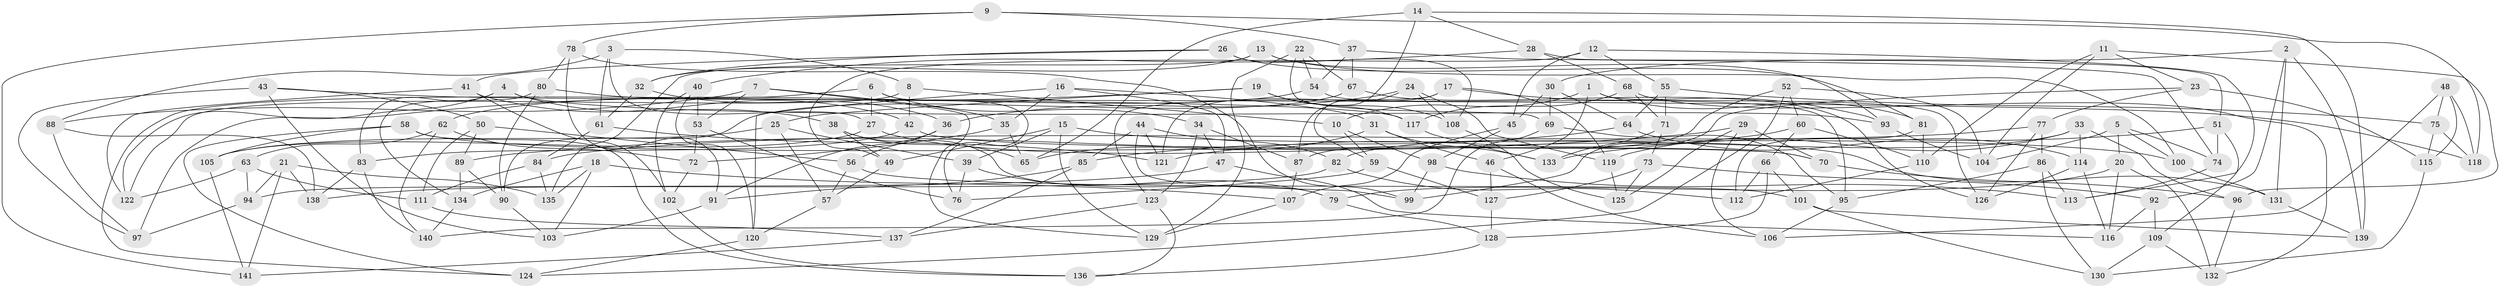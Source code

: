 // coarse degree distribution, {5: 0.056179775280898875, 4: 0.4044943820224719, 6: 0.5280898876404494, 3: 0.011235955056179775}
// Generated by graph-tools (version 1.1) at 2025/42/03/06/25 10:42:24]
// undirected, 141 vertices, 282 edges
graph export_dot {
graph [start="1"]
  node [color=gray90,style=filled];
  1;
  2;
  3;
  4;
  5;
  6;
  7;
  8;
  9;
  10;
  11;
  12;
  13;
  14;
  15;
  16;
  17;
  18;
  19;
  20;
  21;
  22;
  23;
  24;
  25;
  26;
  27;
  28;
  29;
  30;
  31;
  32;
  33;
  34;
  35;
  36;
  37;
  38;
  39;
  40;
  41;
  42;
  43;
  44;
  45;
  46;
  47;
  48;
  49;
  50;
  51;
  52;
  53;
  54;
  55;
  56;
  57;
  58;
  59;
  60;
  61;
  62;
  63;
  64;
  65;
  66;
  67;
  68;
  69;
  70;
  71;
  72;
  73;
  74;
  75;
  76;
  77;
  78;
  79;
  80;
  81;
  82;
  83;
  84;
  85;
  86;
  87;
  88;
  89;
  90;
  91;
  92;
  93;
  94;
  95;
  96;
  97;
  98;
  99;
  100;
  101;
  102;
  103;
  104;
  105;
  106;
  107;
  108;
  109;
  110;
  111;
  112;
  113;
  114;
  115;
  116;
  117;
  118;
  119;
  120;
  121;
  122;
  123;
  124;
  125;
  126;
  127;
  128;
  129;
  130;
  131;
  132;
  133;
  134;
  135;
  136;
  137;
  138;
  139;
  140;
  141;
  1 -- 46;
  1 -- 81;
  1 -- 10;
  1 -- 126;
  2 -- 30;
  2 -- 131;
  2 -- 139;
  2 -- 92;
  3 -- 27;
  3 -- 8;
  3 -- 61;
  3 -- 88;
  4 -- 38;
  4 -- 83;
  4 -- 93;
  4 -- 122;
  5 -- 100;
  5 -- 104;
  5 -- 74;
  5 -- 20;
  6 -- 27;
  6 -- 124;
  6 -- 34;
  6 -- 76;
  7 -- 129;
  7 -- 53;
  7 -- 35;
  7 -- 88;
  8 -- 10;
  8 -- 122;
  8 -- 42;
  9 -- 37;
  9 -- 78;
  9 -- 141;
  9 -- 118;
  10 -- 59;
  10 -- 98;
  11 -- 110;
  11 -- 23;
  11 -- 96;
  11 -- 104;
  12 -- 55;
  12 -- 113;
  12 -- 49;
  12 -- 45;
  13 -- 93;
  13 -- 135;
  13 -- 100;
  13 -- 32;
  14 -- 28;
  14 -- 139;
  14 -- 65;
  14 -- 87;
  15 -- 129;
  15 -- 49;
  15 -- 39;
  15 -- 100;
  16 -- 47;
  16 -- 35;
  16 -- 120;
  16 -- 31;
  17 -- 119;
  17 -- 121;
  17 -- 93;
  17 -- 123;
  18 -- 103;
  18 -- 134;
  18 -- 135;
  18 -- 107;
  19 -- 108;
  19 -- 25;
  19 -- 117;
  19 -- 97;
  20 -- 116;
  20 -- 79;
  20 -- 132;
  21 -- 135;
  21 -- 138;
  21 -- 141;
  21 -- 94;
  22 -- 129;
  22 -- 69;
  22 -- 54;
  22 -- 67;
  23 -- 77;
  23 -- 115;
  23 -- 99;
  24 -- 119;
  24 -- 59;
  24 -- 36;
  24 -- 108;
  25 -- 57;
  25 -- 105;
  25 -- 39;
  26 -- 32;
  26 -- 41;
  26 -- 108;
  26 -- 81;
  27 -- 105;
  27 -- 131;
  28 -- 51;
  28 -- 40;
  28 -- 68;
  29 -- 106;
  29 -- 70;
  29 -- 89;
  29 -- 125;
  30 -- 64;
  30 -- 69;
  30 -- 45;
  31 -- 133;
  31 -- 46;
  31 -- 65;
  32 -- 36;
  32 -- 61;
  33 -- 119;
  33 -- 114;
  33 -- 82;
  33 -- 96;
  34 -- 87;
  34 -- 47;
  34 -- 123;
  35 -- 65;
  35 -- 72;
  36 -- 91;
  36 -- 56;
  37 -- 67;
  37 -- 54;
  37 -- 74;
  38 -- 79;
  38 -- 65;
  38 -- 49;
  39 -- 76;
  39 -- 79;
  40 -- 102;
  40 -- 53;
  40 -- 120;
  41 -- 102;
  41 -- 42;
  41 -- 122;
  42 -- 83;
  42 -- 70;
  43 -- 97;
  43 -- 50;
  43 -- 118;
  43 -- 103;
  44 -- 82;
  44 -- 99;
  44 -- 85;
  44 -- 121;
  45 -- 98;
  45 -- 107;
  46 -- 106;
  46 -- 127;
  47 -- 116;
  47 -- 138;
  48 -- 75;
  48 -- 115;
  48 -- 106;
  48 -- 118;
  49 -- 57;
  50 -- 89;
  50 -- 111;
  50 -- 56;
  51 -- 74;
  51 -- 133;
  51 -- 109;
  52 -- 104;
  52 -- 124;
  52 -- 87;
  52 -- 60;
  53 -- 76;
  53 -- 72;
  54 -- 95;
  54 -- 62;
  55 -- 75;
  55 -- 64;
  55 -- 71;
  56 -- 101;
  56 -- 57;
  57 -- 120;
  58 -- 124;
  58 -- 105;
  58 -- 136;
  58 -- 70;
  59 -- 127;
  59 -- 76;
  60 -- 66;
  60 -- 121;
  60 -- 110;
  61 -- 121;
  61 -- 84;
  62 -- 140;
  62 -- 63;
  62 -- 72;
  63 -- 122;
  63 -- 94;
  63 -- 111;
  64 -- 85;
  64 -- 114;
  66 -- 101;
  66 -- 128;
  66 -- 112;
  67 -- 126;
  67 -- 90;
  68 -- 71;
  68 -- 132;
  68 -- 117;
  69 -- 140;
  69 -- 95;
  70 -- 96;
  71 -- 133;
  71 -- 73;
  72 -- 102;
  73 -- 92;
  73 -- 125;
  73 -- 127;
  74 -- 113;
  75 -- 115;
  75 -- 118;
  77 -- 86;
  77 -- 84;
  77 -- 126;
  78 -- 91;
  78 -- 99;
  78 -- 80;
  79 -- 128;
  80 -- 134;
  80 -- 90;
  80 -- 117;
  81 -- 110;
  81 -- 112;
  82 -- 94;
  82 -- 112;
  83 -- 138;
  83 -- 140;
  84 -- 135;
  84 -- 111;
  85 -- 91;
  85 -- 137;
  86 -- 113;
  86 -- 130;
  86 -- 95;
  87 -- 107;
  88 -- 97;
  88 -- 138;
  89 -- 134;
  89 -- 90;
  90 -- 103;
  91 -- 103;
  92 -- 109;
  92 -- 116;
  93 -- 104;
  94 -- 97;
  95 -- 106;
  96 -- 132;
  98 -- 99;
  98 -- 113;
  100 -- 131;
  101 -- 130;
  101 -- 139;
  102 -- 136;
  105 -- 141;
  107 -- 129;
  108 -- 125;
  109 -- 132;
  109 -- 130;
  110 -- 112;
  111 -- 137;
  114 -- 116;
  114 -- 126;
  115 -- 130;
  117 -- 133;
  119 -- 125;
  120 -- 124;
  123 -- 136;
  123 -- 137;
  127 -- 128;
  128 -- 136;
  131 -- 139;
  134 -- 140;
  137 -- 141;
}
